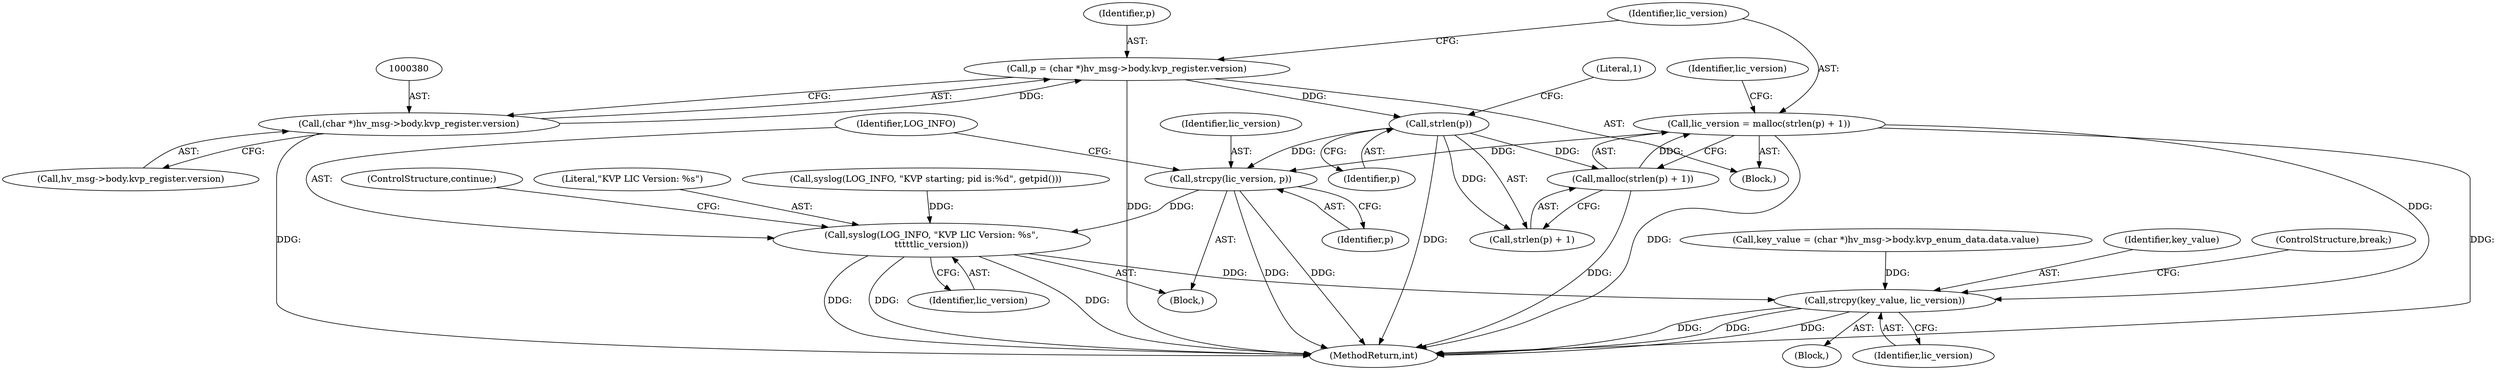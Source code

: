 digraph "0_linux_bcc2c9c3fff859e0eb019fe6fec26f9b8eba795c@API" {
"1000388" [label="(Call,lic_version = malloc(strlen(p) + 1))"];
"1000390" [label="(Call,malloc(strlen(p) + 1))"];
"1000392" [label="(Call,strlen(p))"];
"1000377" [label="(Call,p = (char *)hv_msg->body.kvp_register.version)"];
"1000379" [label="(Call,(char *)hv_msg->body.kvp_register.version)"];
"1000398" [label="(Call,strcpy(lic_version, p))"];
"1000401" [label="(Call,syslog(LOG_INFO, \"KVP LIC Version: %s\",\n\t\t\t\t\tlic_version))"];
"1000663" [label="(Call,strcpy(key_value, lic_version))"];
"1000388" [label="(Call,lic_version = malloc(strlen(p) + 1))"];
"1000403" [label="(Literal,\"KVP LIC Version: %s\")"];
"1000663" [label="(Call,strcpy(key_value, lic_version))"];
"1000389" [label="(Identifier,lic_version)"];
"1000129" [label="(Call,syslog(LOG_INFO, \"KVP starting; pid is:%d\", getpid()))"];
"1000784" [label="(MethodReturn,int)"];
"1000381" [label="(Call,hv_msg->body.kvp_register.version)"];
"1000400" [label="(Identifier,p)"];
"1000392" [label="(Call,strlen(p))"];
"1000402" [label="(Identifier,LOG_INFO)"];
"1000379" [label="(Call,(char *)hv_msg->body.kvp_register.version)"];
"1000398" [label="(Call,strcpy(lic_version, p))"];
"1000394" [label="(Literal,1)"];
"1000629" [label="(Call,key_value = (char *)hv_msg->body.kvp_enum_data.data.value)"];
"1000401" [label="(Call,syslog(LOG_INFO, \"KVP LIC Version: %s\",\n\t\t\t\t\tlic_version))"];
"1000399" [label="(Identifier,lic_version)"];
"1000404" [label="(Identifier,lic_version)"];
"1000390" [label="(Call,malloc(strlen(p) + 1))"];
"1000410" [label="(ControlStructure,continue;)"];
"1000378" [label="(Identifier,p)"];
"1000391" [label="(Call,strlen(p) + 1)"];
"1000375" [label="(Block,)"];
"1000393" [label="(Identifier,p)"];
"1000397" [label="(Block,)"];
"1000664" [label="(Identifier,key_value)"];
"1000377" [label="(Call,p = (char *)hv_msg->body.kvp_register.version)"];
"1000396" [label="(Identifier,lic_version)"];
"1000650" [label="(Block,)"];
"1000666" [label="(ControlStructure,break;)"];
"1000665" [label="(Identifier,lic_version)"];
"1000388" -> "1000375"  [label="AST: "];
"1000388" -> "1000390"  [label="CFG: "];
"1000389" -> "1000388"  [label="AST: "];
"1000390" -> "1000388"  [label="AST: "];
"1000396" -> "1000388"  [label="CFG: "];
"1000388" -> "1000784"  [label="DDG: "];
"1000388" -> "1000784"  [label="DDG: "];
"1000390" -> "1000388"  [label="DDG: "];
"1000388" -> "1000398"  [label="DDG: "];
"1000388" -> "1000663"  [label="DDG: "];
"1000390" -> "1000391"  [label="CFG: "];
"1000391" -> "1000390"  [label="AST: "];
"1000390" -> "1000784"  [label="DDG: "];
"1000392" -> "1000390"  [label="DDG: "];
"1000392" -> "1000391"  [label="AST: "];
"1000392" -> "1000393"  [label="CFG: "];
"1000393" -> "1000392"  [label="AST: "];
"1000394" -> "1000392"  [label="CFG: "];
"1000392" -> "1000784"  [label="DDG: "];
"1000392" -> "1000391"  [label="DDG: "];
"1000377" -> "1000392"  [label="DDG: "];
"1000392" -> "1000398"  [label="DDG: "];
"1000377" -> "1000375"  [label="AST: "];
"1000377" -> "1000379"  [label="CFG: "];
"1000378" -> "1000377"  [label="AST: "];
"1000379" -> "1000377"  [label="AST: "];
"1000389" -> "1000377"  [label="CFG: "];
"1000377" -> "1000784"  [label="DDG: "];
"1000379" -> "1000377"  [label="DDG: "];
"1000379" -> "1000381"  [label="CFG: "];
"1000380" -> "1000379"  [label="AST: "];
"1000381" -> "1000379"  [label="AST: "];
"1000379" -> "1000784"  [label="DDG: "];
"1000398" -> "1000397"  [label="AST: "];
"1000398" -> "1000400"  [label="CFG: "];
"1000399" -> "1000398"  [label="AST: "];
"1000400" -> "1000398"  [label="AST: "];
"1000402" -> "1000398"  [label="CFG: "];
"1000398" -> "1000784"  [label="DDG: "];
"1000398" -> "1000784"  [label="DDG: "];
"1000398" -> "1000401"  [label="DDG: "];
"1000401" -> "1000397"  [label="AST: "];
"1000401" -> "1000404"  [label="CFG: "];
"1000402" -> "1000401"  [label="AST: "];
"1000403" -> "1000401"  [label="AST: "];
"1000404" -> "1000401"  [label="AST: "];
"1000410" -> "1000401"  [label="CFG: "];
"1000401" -> "1000784"  [label="DDG: "];
"1000401" -> "1000784"  [label="DDG: "];
"1000401" -> "1000784"  [label="DDG: "];
"1000129" -> "1000401"  [label="DDG: "];
"1000401" -> "1000663"  [label="DDG: "];
"1000663" -> "1000650"  [label="AST: "];
"1000663" -> "1000665"  [label="CFG: "];
"1000664" -> "1000663"  [label="AST: "];
"1000665" -> "1000663"  [label="AST: "];
"1000666" -> "1000663"  [label="CFG: "];
"1000663" -> "1000784"  [label="DDG: "];
"1000663" -> "1000784"  [label="DDG: "];
"1000663" -> "1000784"  [label="DDG: "];
"1000629" -> "1000663"  [label="DDG: "];
}

